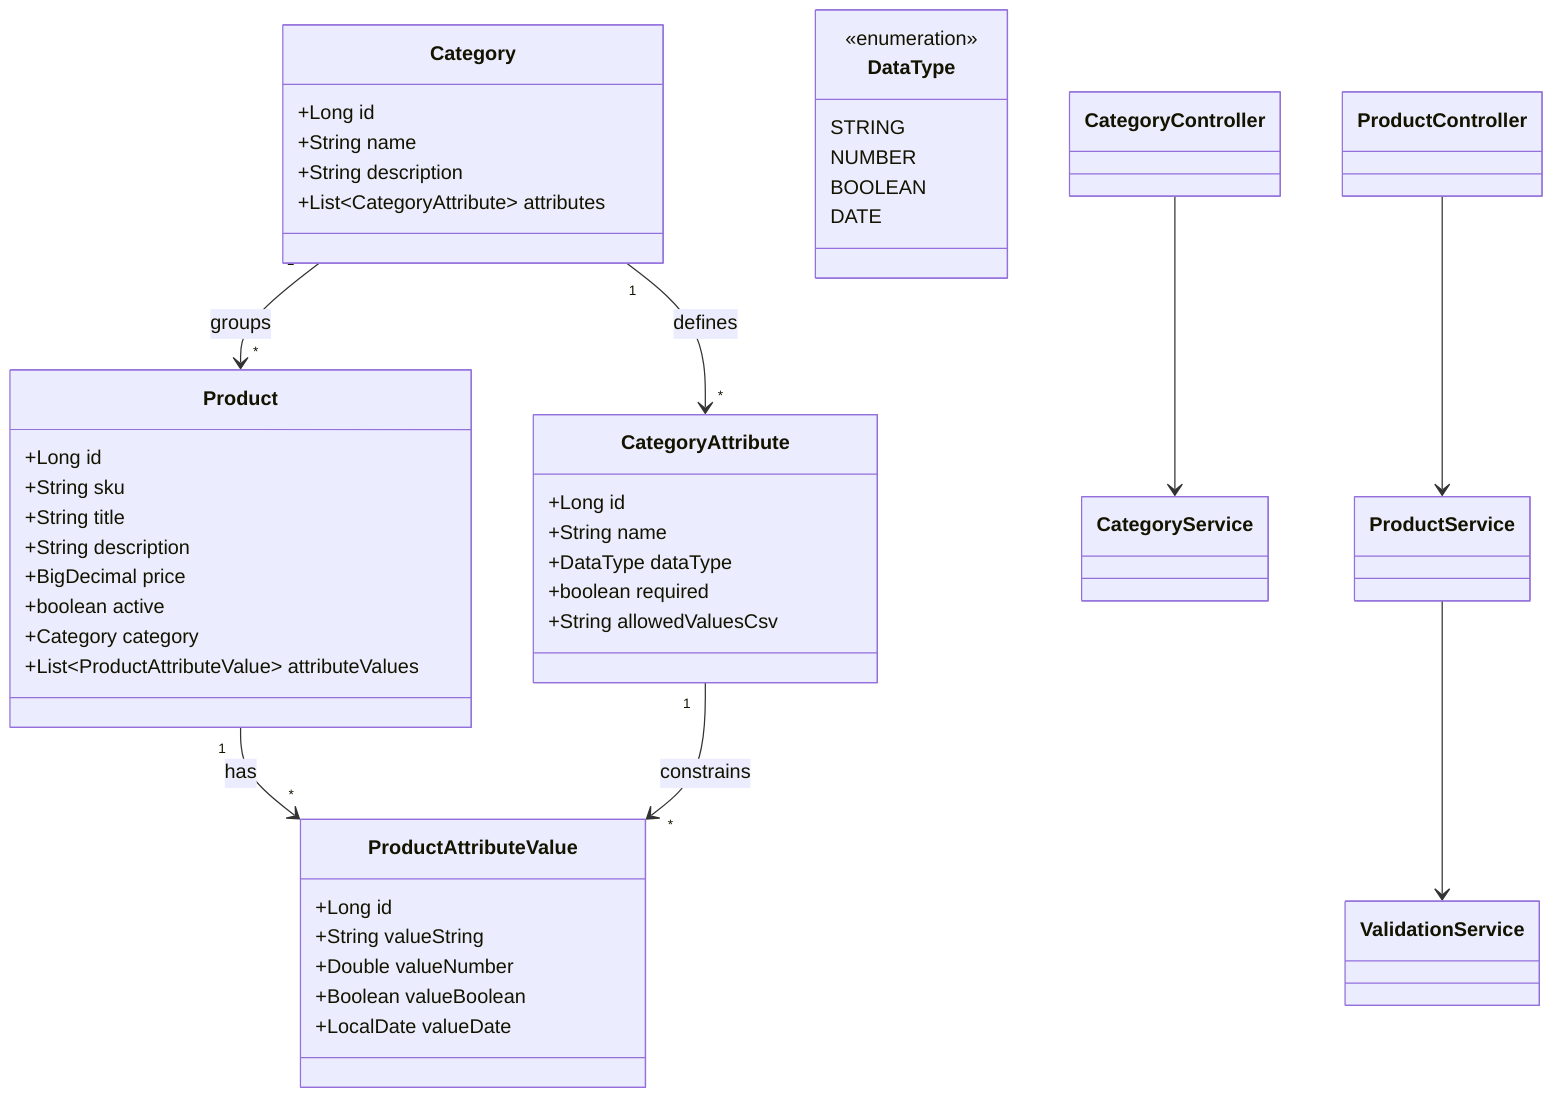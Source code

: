 classDiagram
	direction TB
	class Category {
		+Long id
		+String name
		+String description
		+List~CategoryAttribute~ attributes
	}
	class CategoryAttribute {
		+Long id
		+String name
		+DataType dataType
		+boolean required
		+String allowedValuesCsv
	}
	class DataType {
		<<enumeration>>
		STRING
		NUMBER
		BOOLEAN
		DATE
	}
	class Product {
		+Long id
		+String sku
		+String title
		+String description
		+BigDecimal price
		+boolean active
		+Category category
		+List~ProductAttributeValue~ attributeValues
	}
	class ProductAttributeValue {
		+Long id
		+String valueString
		+Double valueNumber
		+Boolean valueBoolean
		+LocalDate valueDate
	}
	class CategoryService
	class ProductService
	class ValidationService
	class CategoryController
	class ProductController

	Category "1" --> "*" CategoryAttribute : defines
	Category "1" --> "*" Product : groups
	Product "1" --> "*" ProductAttributeValue : has
	CategoryAttribute "1" --> "*" ProductAttributeValue : constrains

	CategoryController --> CategoryService
	ProductController --> ProductService
	ProductService --> ValidationService